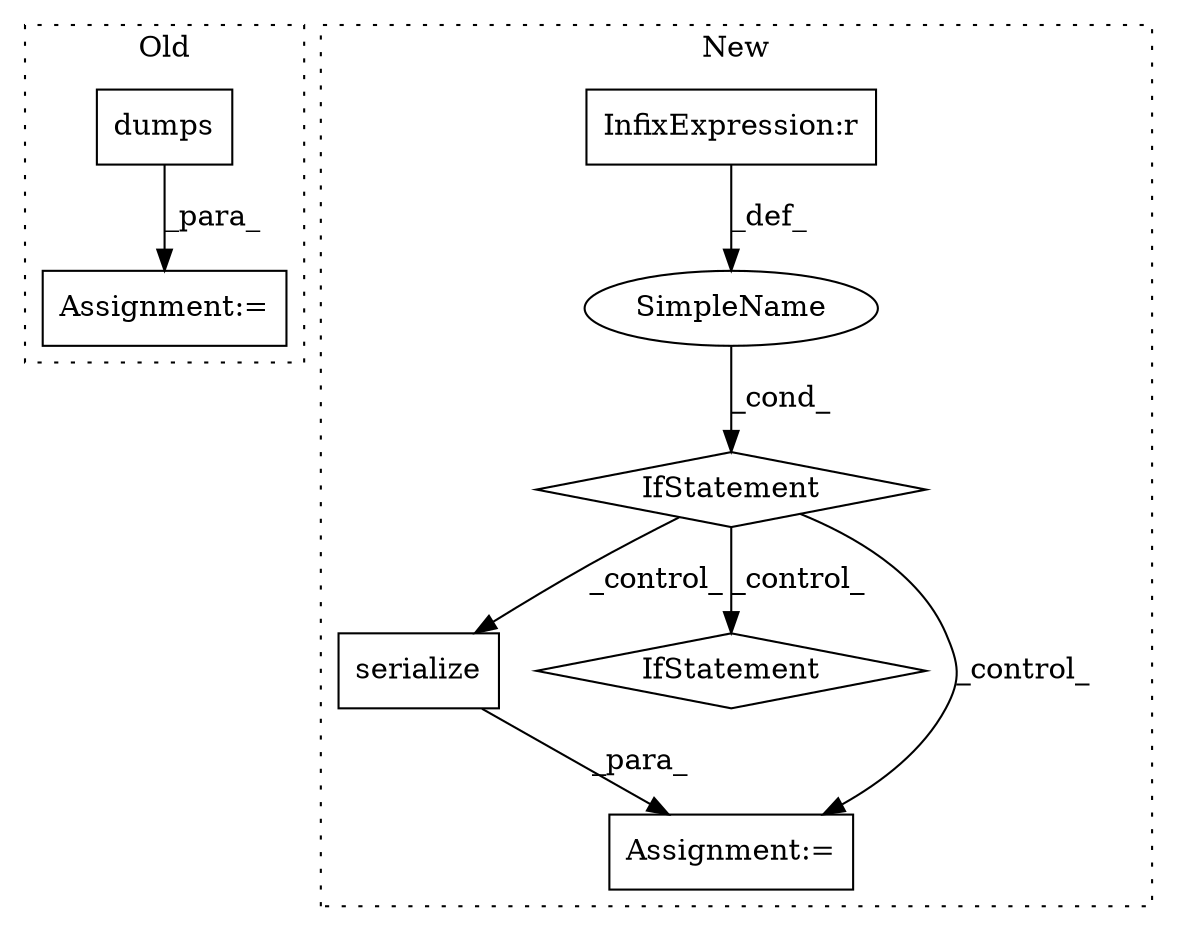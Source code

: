 digraph G {
subgraph cluster0 {
1 [label="dumps" a="32" s="1660,1672" l="6,1" shape="box"];
8 [label="Assignment:=" a="7" s="1652" l="1" shape="box"];
label = "Old";
style="dotted";
}
subgraph cluster1 {
2 [label="serialize" a="32" s="3046,3062" l="10,1" shape="box"];
3 [label="IfStatement" a="25" s="2636,2707" l="4,2" shape="diamond"];
4 [label="SimpleName" a="42" s="" l="" shape="ellipse"];
5 [label="InfixExpression:r" a="27" s="2679" l="4" shape="box"];
6 [label="IfStatement" a="25" s="2719,2744" l="4,2" shape="diamond"];
7 [label="Assignment:=" a="7" s="3018" l="1" shape="box"];
label = "New";
style="dotted";
}
1 -> 8 [label="_para_"];
2 -> 7 [label="_para_"];
3 -> 2 [label="_control_"];
3 -> 7 [label="_control_"];
3 -> 6 [label="_control_"];
4 -> 3 [label="_cond_"];
5 -> 4 [label="_def_"];
}